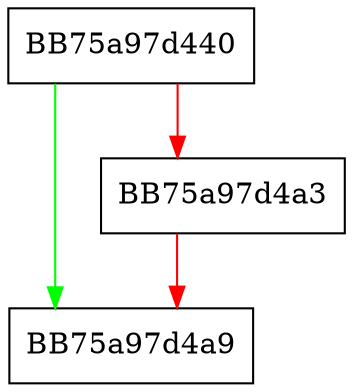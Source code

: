 digraph _Do_call {
  node [shape="box"];
  graph [splines=ortho];
  BB75a97d440 -> BB75a97d4a9 [color="green"];
  BB75a97d440 -> BB75a97d4a3 [color="red"];
  BB75a97d4a3 -> BB75a97d4a9 [color="red"];
}